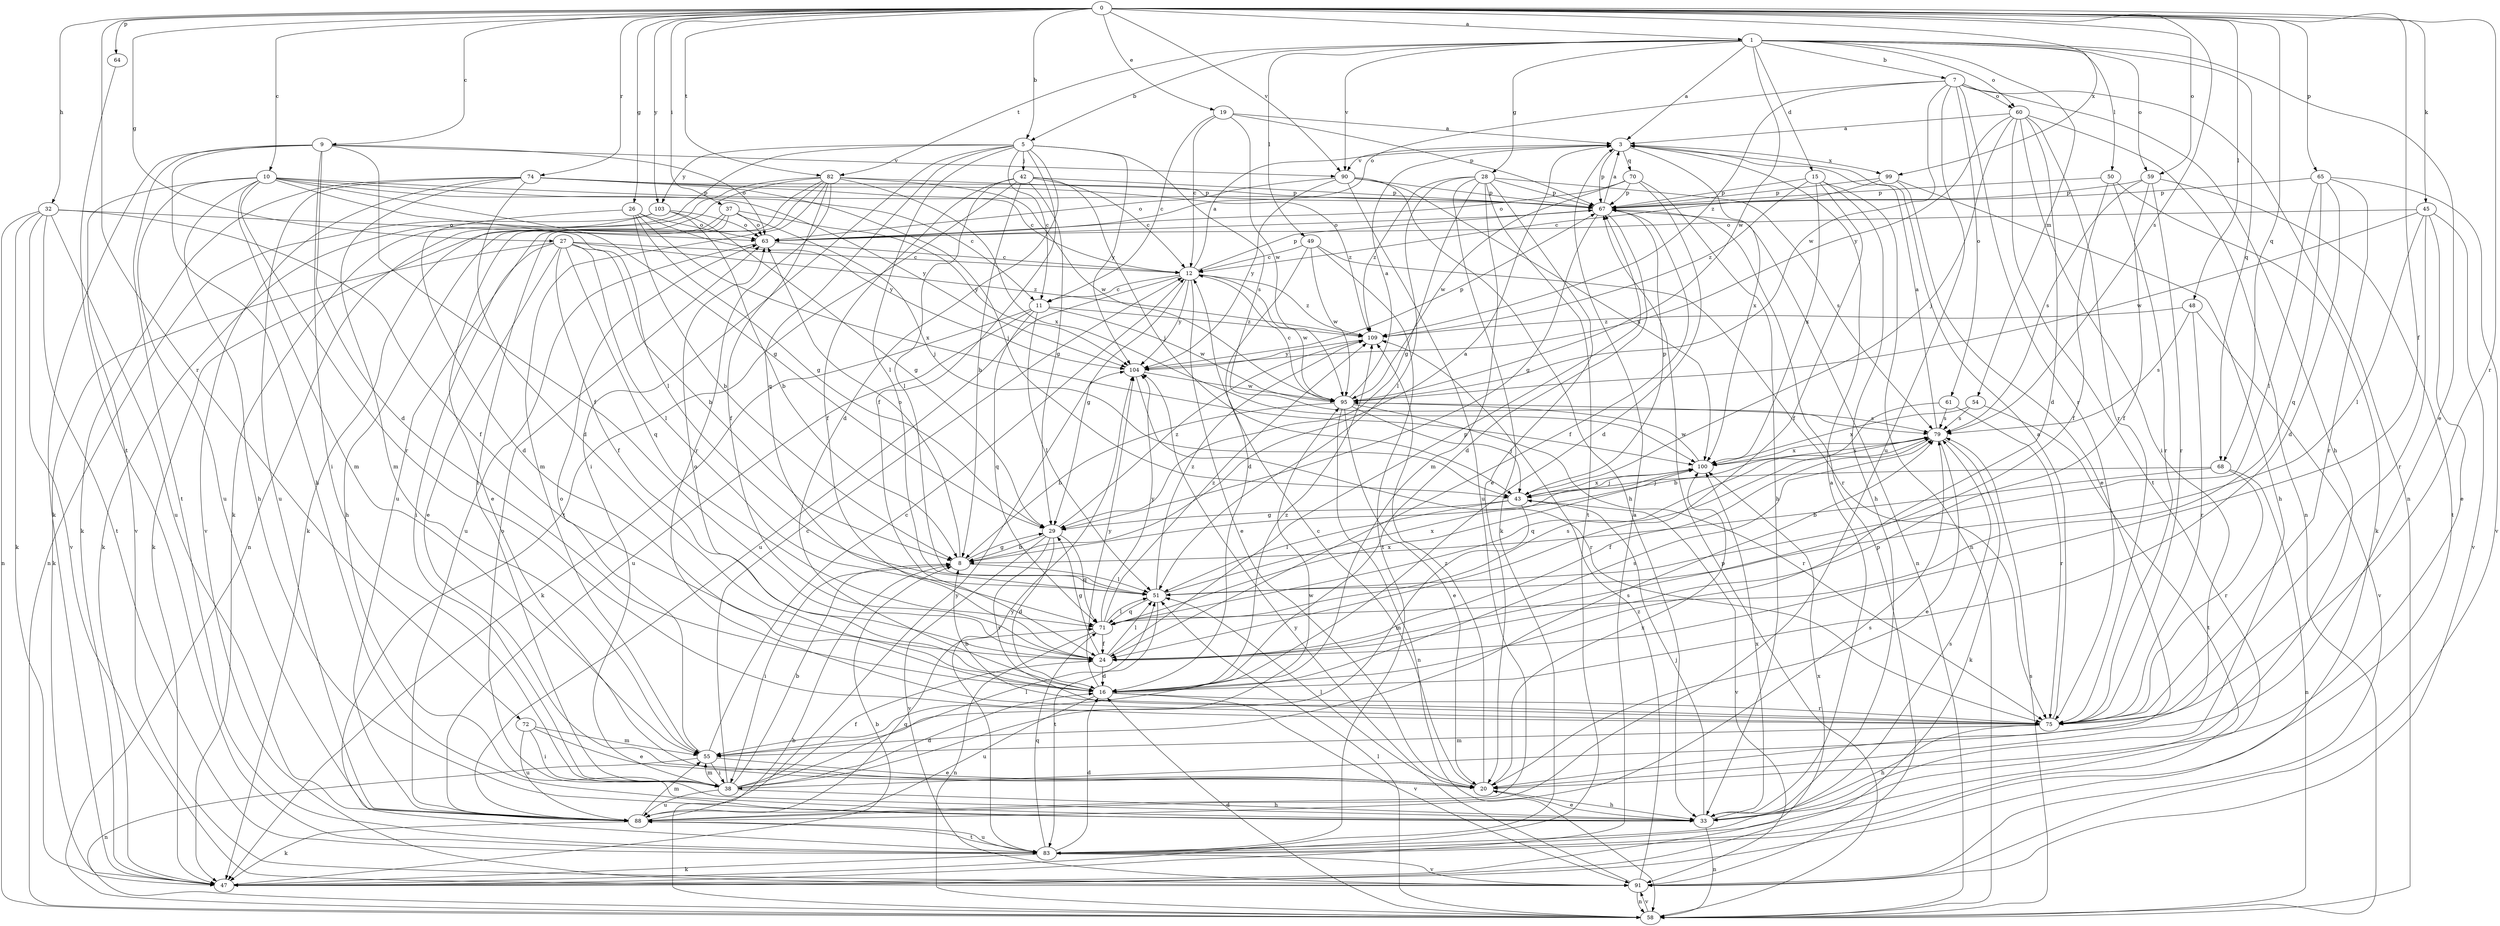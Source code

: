 strict digraph  {
0;
1;
3;
5;
7;
8;
9;
10;
11;
12;
15;
16;
19;
20;
24;
26;
27;
28;
29;
32;
33;
37;
38;
42;
43;
45;
47;
48;
49;
50;
51;
54;
55;
58;
59;
60;
61;
63;
64;
65;
67;
68;
70;
71;
72;
74;
75;
79;
82;
83;
88;
90;
91;
95;
99;
100;
103;
104;
109;
0 -> 1  [label=a];
0 -> 5  [label=b];
0 -> 9  [label=c];
0 -> 10  [label=c];
0 -> 19  [label=e];
0 -> 24  [label=f];
0 -> 26  [label=g];
0 -> 27  [label=g];
0 -> 32  [label=h];
0 -> 37  [label=i];
0 -> 45  [label=k];
0 -> 48  [label=l];
0 -> 59  [label=o];
0 -> 64  [label=p];
0 -> 65  [label=p];
0 -> 68  [label=q];
0 -> 72  [label=r];
0 -> 74  [label=r];
0 -> 75  [label=r];
0 -> 79  [label=s];
0 -> 82  [label=t];
0 -> 90  [label=v];
0 -> 99  [label=x];
0 -> 103  [label=y];
1 -> 3  [label=a];
1 -> 5  [label=b];
1 -> 7  [label=b];
1 -> 15  [label=d];
1 -> 20  [label=e];
1 -> 28  [label=g];
1 -> 49  [label=l];
1 -> 50  [label=l];
1 -> 54  [label=m];
1 -> 59  [label=o];
1 -> 60  [label=o];
1 -> 68  [label=q];
1 -> 82  [label=t];
1 -> 90  [label=v];
1 -> 95  [label=w];
3 -> 67  [label=p];
3 -> 70  [label=q];
3 -> 90  [label=v];
3 -> 99  [label=x];
3 -> 100  [label=x];
5 -> 11  [label=c];
5 -> 16  [label=d];
5 -> 24  [label=f];
5 -> 38  [label=i];
5 -> 42  [label=j];
5 -> 47  [label=k];
5 -> 51  [label=l];
5 -> 71  [label=q];
5 -> 79  [label=s];
5 -> 103  [label=y];
5 -> 104  [label=y];
7 -> 33  [label=h];
7 -> 58  [label=n];
7 -> 60  [label=o];
7 -> 61  [label=o];
7 -> 63  [label=o];
7 -> 75  [label=r];
7 -> 88  [label=u];
7 -> 95  [label=w];
7 -> 109  [label=z];
8 -> 3  [label=a];
8 -> 29  [label=g];
8 -> 38  [label=i];
8 -> 51  [label=l];
8 -> 63  [label=o];
9 -> 16  [label=d];
9 -> 24  [label=f];
9 -> 33  [label=h];
9 -> 38  [label=i];
9 -> 47  [label=k];
9 -> 63  [label=o];
9 -> 83  [label=t];
9 -> 90  [label=v];
10 -> 11  [label=c];
10 -> 29  [label=g];
10 -> 33  [label=h];
10 -> 51  [label=l];
10 -> 55  [label=m];
10 -> 67  [label=p];
10 -> 75  [label=r];
10 -> 88  [label=u];
10 -> 91  [label=v];
10 -> 104  [label=y];
11 -> 47  [label=k];
11 -> 51  [label=l];
11 -> 71  [label=q];
11 -> 88  [label=u];
11 -> 95  [label=w];
11 -> 109  [label=z];
12 -> 3  [label=a];
12 -> 11  [label=c];
12 -> 20  [label=e];
12 -> 29  [label=g];
12 -> 67  [label=p];
12 -> 88  [label=u];
12 -> 95  [label=w];
12 -> 104  [label=y];
12 -> 109  [label=z];
15 -> 24  [label=f];
15 -> 33  [label=h];
15 -> 58  [label=n];
15 -> 67  [label=p];
15 -> 100  [label=x];
15 -> 109  [label=z];
16 -> 63  [label=o];
16 -> 75  [label=r];
16 -> 79  [label=s];
16 -> 88  [label=u];
16 -> 91  [label=v];
16 -> 104  [label=y];
16 -> 109  [label=z];
19 -> 3  [label=a];
19 -> 11  [label=c];
19 -> 12  [label=c];
19 -> 67  [label=p];
19 -> 95  [label=w];
20 -> 12  [label=c];
20 -> 33  [label=h];
20 -> 51  [label=l];
20 -> 100  [label=x];
20 -> 109  [label=z];
24 -> 16  [label=d];
24 -> 29  [label=g];
24 -> 51  [label=l];
24 -> 67  [label=p];
26 -> 8  [label=b];
26 -> 16  [label=d];
26 -> 29  [label=g];
26 -> 63  [label=o];
26 -> 100  [label=x];
26 -> 104  [label=y];
27 -> 8  [label=b];
27 -> 12  [label=c];
27 -> 20  [label=e];
27 -> 24  [label=f];
27 -> 38  [label=i];
27 -> 47  [label=k];
27 -> 51  [label=l];
27 -> 71  [label=q];
27 -> 109  [label=z];
28 -> 20  [label=e];
28 -> 29  [label=g];
28 -> 47  [label=k];
28 -> 51  [label=l];
28 -> 55  [label=m];
28 -> 67  [label=p];
28 -> 79  [label=s];
28 -> 83  [label=t];
28 -> 109  [label=z];
29 -> 8  [label=b];
29 -> 16  [label=d];
29 -> 71  [label=q];
29 -> 75  [label=r];
29 -> 91  [label=v];
29 -> 109  [label=z];
32 -> 24  [label=f];
32 -> 47  [label=k];
32 -> 58  [label=n];
32 -> 63  [label=o];
32 -> 83  [label=t];
32 -> 88  [label=u];
32 -> 91  [label=v];
33 -> 3  [label=a];
33 -> 20  [label=e];
33 -> 43  [label=j];
33 -> 58  [label=n];
33 -> 63  [label=o];
33 -> 100  [label=x];
37 -> 20  [label=e];
37 -> 33  [label=h];
37 -> 43  [label=j];
37 -> 47  [label=k];
37 -> 63  [label=o];
37 -> 104  [label=y];
38 -> 8  [label=b];
38 -> 12  [label=c];
38 -> 16  [label=d];
38 -> 24  [label=f];
38 -> 33  [label=h];
38 -> 51  [label=l];
38 -> 55  [label=m];
38 -> 88  [label=u];
38 -> 95  [label=w];
42 -> 8  [label=b];
42 -> 12  [label=c];
42 -> 24  [label=f];
42 -> 29  [label=g];
42 -> 43  [label=j];
42 -> 51  [label=l];
42 -> 67  [label=p];
42 -> 83  [label=t];
43 -> 29  [label=g];
43 -> 51  [label=l];
43 -> 55  [label=m];
43 -> 67  [label=p];
43 -> 91  [label=v];
43 -> 100  [label=x];
45 -> 20  [label=e];
45 -> 51  [label=l];
45 -> 63  [label=o];
45 -> 75  [label=r];
45 -> 91  [label=v];
45 -> 95  [label=w];
47 -> 3  [label=a];
47 -> 8  [label=b];
47 -> 100  [label=x];
48 -> 75  [label=r];
48 -> 79  [label=s];
48 -> 91  [label=v];
48 -> 109  [label=z];
49 -> 12  [label=c];
49 -> 16  [label=d];
49 -> 75  [label=r];
49 -> 83  [label=t];
49 -> 95  [label=w];
50 -> 24  [label=f];
50 -> 47  [label=k];
50 -> 67  [label=p];
50 -> 75  [label=r];
51 -> 71  [label=q];
51 -> 83  [label=t];
51 -> 100  [label=x];
51 -> 109  [label=z];
54 -> 79  [label=s];
54 -> 83  [label=t];
54 -> 100  [label=x];
55 -> 12  [label=c];
55 -> 20  [label=e];
55 -> 38  [label=i];
55 -> 58  [label=n];
55 -> 63  [label=o];
55 -> 79  [label=s];
58 -> 8  [label=b];
58 -> 16  [label=d];
58 -> 51  [label=l];
58 -> 67  [label=p];
58 -> 79  [label=s];
58 -> 91  [label=v];
59 -> 24  [label=f];
59 -> 67  [label=p];
59 -> 75  [label=r];
59 -> 79  [label=s];
59 -> 83  [label=t];
60 -> 3  [label=a];
60 -> 16  [label=d];
60 -> 38  [label=i];
60 -> 43  [label=j];
60 -> 58  [label=n];
60 -> 75  [label=r];
60 -> 83  [label=t];
60 -> 104  [label=y];
61 -> 8  [label=b];
61 -> 75  [label=r];
61 -> 79  [label=s];
63 -> 12  [label=c];
63 -> 88  [label=u];
64 -> 83  [label=t];
65 -> 16  [label=d];
65 -> 51  [label=l];
65 -> 67  [label=p];
65 -> 71  [label=q];
65 -> 75  [label=r];
65 -> 91  [label=v];
67 -> 3  [label=a];
67 -> 16  [label=d];
67 -> 24  [label=f];
67 -> 29  [label=g];
67 -> 58  [label=n];
67 -> 63  [label=o];
68 -> 8  [label=b];
68 -> 43  [label=j];
68 -> 58  [label=n];
68 -> 75  [label=r];
70 -> 16  [label=d];
70 -> 33  [label=h];
70 -> 63  [label=o];
70 -> 67  [label=p];
70 -> 95  [label=w];
71 -> 24  [label=f];
71 -> 51  [label=l];
71 -> 58  [label=n];
71 -> 79  [label=s];
71 -> 100  [label=x];
71 -> 104  [label=y];
71 -> 109  [label=z];
72 -> 20  [label=e];
72 -> 38  [label=i];
72 -> 55  [label=m];
72 -> 88  [label=u];
74 -> 12  [label=c];
74 -> 16  [label=d];
74 -> 43  [label=j];
74 -> 47  [label=k];
74 -> 55  [label=m];
74 -> 67  [label=p];
74 -> 88  [label=u];
74 -> 91  [label=v];
74 -> 109  [label=z];
75 -> 3  [label=a];
75 -> 8  [label=b];
75 -> 33  [label=h];
75 -> 55  [label=m];
79 -> 3  [label=a];
79 -> 20  [label=e];
79 -> 24  [label=f];
79 -> 47  [label=k];
79 -> 71  [label=q];
79 -> 100  [label=x];
82 -> 24  [label=f];
82 -> 38  [label=i];
82 -> 47  [label=k];
82 -> 55  [label=m];
82 -> 58  [label=n];
82 -> 67  [label=p];
82 -> 75  [label=r];
82 -> 88  [label=u];
82 -> 95  [label=w];
82 -> 100  [label=x];
83 -> 16  [label=d];
83 -> 47  [label=k];
83 -> 71  [label=q];
83 -> 79  [label=s];
83 -> 88  [label=u];
83 -> 91  [label=v];
83 -> 104  [label=y];
88 -> 47  [label=k];
88 -> 55  [label=m];
88 -> 71  [label=q];
88 -> 79  [label=s];
88 -> 83  [label=t];
88 -> 104  [label=y];
90 -> 33  [label=h];
90 -> 63  [label=o];
90 -> 67  [label=p];
90 -> 88  [label=u];
90 -> 100  [label=x];
90 -> 104  [label=y];
91 -> 58  [label=n];
91 -> 67  [label=p];
91 -> 104  [label=y];
91 -> 109  [label=z];
95 -> 3  [label=a];
95 -> 8  [label=b];
95 -> 12  [label=c];
95 -> 20  [label=e];
95 -> 43  [label=j];
95 -> 58  [label=n];
95 -> 75  [label=r];
95 -> 79  [label=s];
99 -> 12  [label=c];
99 -> 20  [label=e];
99 -> 33  [label=h];
99 -> 67  [label=p];
100 -> 43  [label=j];
100 -> 79  [label=s];
100 -> 95  [label=w];
103 -> 8  [label=b];
103 -> 29  [label=g];
103 -> 47  [label=k];
103 -> 58  [label=n];
103 -> 63  [label=o];
104 -> 67  [label=p];
104 -> 75  [label=r];
104 -> 95  [label=w];
109 -> 104  [label=y];
}
